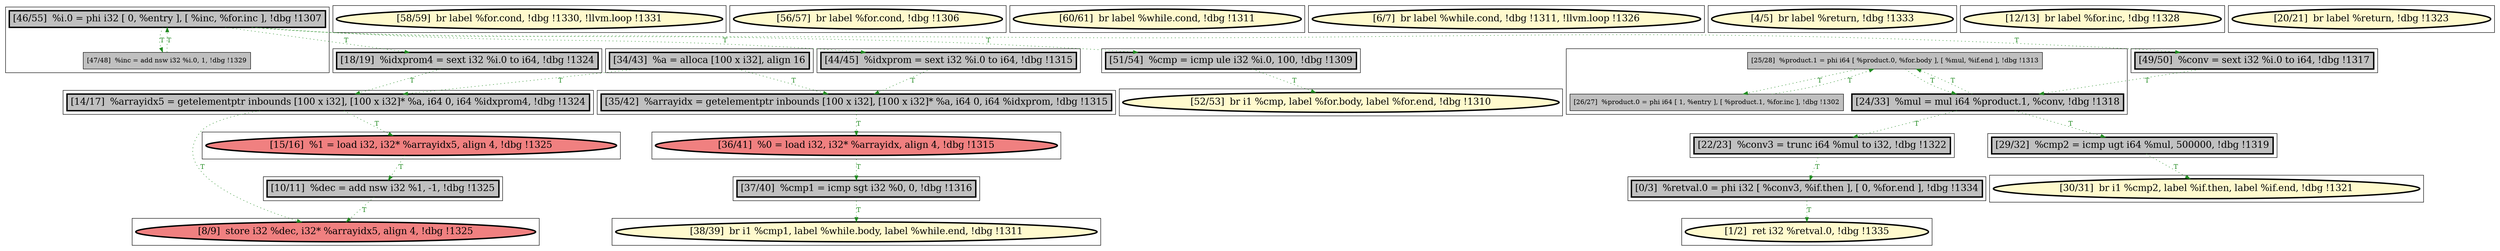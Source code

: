 
digraph G {



node150->node149 [style=dotted,color=forestgreen,label="T",fontcolor=forestgreen ]
node150->node143 [style=dotted,color=forestgreen,label="T",fontcolor=forestgreen ]
node156->node154 [style=dotted,color=forestgreen,label="T",fontcolor=forestgreen ]
node147->node142 [style=dotted,color=forestgreen,label="T",fontcolor=forestgreen ]
node155->node146 [style=dotted,color=forestgreen,label="T",fontcolor=forestgreen ]
node155->node156 [style=dotted,color=forestgreen,label="T",fontcolor=forestgreen ]
node140->node139 [style=dotted,color=forestgreen,label="T",fontcolor=forestgreen ]
node155->node166 [style=dotted,color=forestgreen,label="T",fontcolor=forestgreen ]
node153->node160 [style=dotted,color=forestgreen,label="T",fontcolor=forestgreen ]
node147->node153 [style=dotted,color=forestgreen,label="T",fontcolor=forestgreen ]
node160->node165 [style=dotted,color=forestgreen,label="T",fontcolor=forestgreen ]
node142->node139 [style=dotted,color=forestgreen,label="T",fontcolor=forestgreen ]
node145->node140 [style=dotted,color=forestgreen,label="T",fontcolor=forestgreen ]
node156->node155 [style=dotted,color=forestgreen,label="T",fontcolor=forestgreen ]
node136->node148 [style=dotted,color=forestgreen,label="T",fontcolor=forestgreen ]
node150->node163 [style=dotted,color=forestgreen,label="T",fontcolor=forestgreen ]
node163->node151 [style=dotted,color=forestgreen,label="T",fontcolor=forestgreen ]
node149->node150 [style=dotted,color=forestgreen,label="T",fontcolor=forestgreen ]
node158->node155 [style=dotted,color=forestgreen,label="T",fontcolor=forestgreen ]
node159->node153 [style=dotted,color=forestgreen,label="T",fontcolor=forestgreen ]
node165->node152 [style=dotted,color=forestgreen,label="T",fontcolor=forestgreen ]
node150->node159 [style=dotted,color=forestgreen,label="T",fontcolor=forestgreen ]
node142->node145 [style=dotted,color=forestgreen,label="T",fontcolor=forestgreen ]
node150->node158 [style=dotted,color=forestgreen,label="T",fontcolor=forestgreen ]
node154->node156 [style=dotted,color=forestgreen,label="T",fontcolor=forestgreen ]
node166->node162 [style=dotted,color=forestgreen,label="T",fontcolor=forestgreen ]
node143->node142 [style=dotted,color=forestgreen,label="T",fontcolor=forestgreen ]
node146->node136 [style=dotted,color=forestgreen,label="T",fontcolor=forestgreen ]


subgraph cluster27 {


node166 [penwidth=3.0,fontsize=20,fillcolor=grey,label="[29/32]  %cmp2 = icmp ugt i64 %mul, 500000, !dbg !1319",shape=rectangle,style=filled ]



}

subgraph cluster26 {


node165 [penwidth=3.0,fontsize=20,fillcolor=grey,label="[37/40]  %cmp1 = icmp sgt i32 %0, 0, !dbg !1316",shape=rectangle,style=filled ]



}

subgraph cluster25 {


node164 [penwidth=3.0,fontsize=20,fillcolor=lemonchiffon,label="[58/59]  br label %for.cond, !dbg !1330, !llvm.loop !1331",shape=ellipse,style=filled ]



}

subgraph cluster24 {


node163 [penwidth=3.0,fontsize=20,fillcolor=grey,label="[51/54]  %cmp = icmp ule i32 %i.0, 100, !dbg !1309",shape=rectangle,style=filled ]



}

subgraph cluster22 {


node161 [penwidth=3.0,fontsize=20,fillcolor=lemonchiffon,label="[56/57]  br label %for.cond, !dbg !1306",shape=ellipse,style=filled ]



}

subgraph cluster20 {


node159 [penwidth=3.0,fontsize=20,fillcolor=grey,label="[44/45]  %idxprom = sext i32 %i.0 to i64, !dbg !1315",shape=rectangle,style=filled ]



}

subgraph cluster18 {


node157 [penwidth=3.0,fontsize=20,fillcolor=lemonchiffon,label="[60/61]  br label %while.cond, !dbg !1311",shape=ellipse,style=filled ]



}

subgraph cluster16 {


node153 [penwidth=3.0,fontsize=20,fillcolor=grey,label="[35/42]  %arrayidx = getelementptr inbounds [100 x i32], [100 x i32]* %a, i64 0, i64 %idxprom, !dbg !1315",shape=rectangle,style=filled ]



}

subgraph cluster17 {


node156 [fillcolor=grey,label="[25/28]  %product.1 = phi i64 [ %product.0, %for.body ], [ %mul, %if.end ], !dbg !1313",shape=rectangle,style=filled ]
node154 [fillcolor=grey,label="[26/27]  %product.0 = phi i64 [ 1, %entry ], [ %product.1, %for.inc ], !dbg !1302",shape=rectangle,style=filled ]
node155 [penwidth=3.0,fontsize=20,fillcolor=grey,label="[24/33]  %mul = mul i64 %product.1, %conv, !dbg !1318",shape=rectangle,style=filled ]



}

subgraph cluster4 {


node140 [penwidth=3.0,fontsize=20,fillcolor=grey,label="[10/11]  %dec = add nsw i32 %1, -1, !dbg !1325",shape=rectangle,style=filled ]



}

subgraph cluster3 {


node139 [penwidth=3.0,fontsize=20,fillcolor=lightcoral,label="[8/9]  store i32 %dec, i32* %arrayidx5, align 4, !dbg !1325",shape=ellipse,style=filled ]



}

subgraph cluster2 {


node138 [penwidth=3.0,fontsize=20,fillcolor=lemonchiffon,label="[6/7]  br label %while.cond, !dbg !1311, !llvm.loop !1326",shape=ellipse,style=filled ]



}

subgraph cluster1 {


node137 [penwidth=3.0,fontsize=20,fillcolor=lemonchiffon,label="[4/5]  br label %return, !dbg !1333",shape=ellipse,style=filled ]



}

subgraph cluster12 {


node148 [penwidth=3.0,fontsize=20,fillcolor=lemonchiffon,label="[1/2]  ret i32 %retval.0, !dbg !1335",shape=ellipse,style=filled ]



}

subgraph cluster5 {


node141 [penwidth=3.0,fontsize=20,fillcolor=lemonchiffon,label="[12/13]  br label %for.inc, !dbg !1328",shape=ellipse,style=filled ]



}

subgraph cluster0 {


node136 [penwidth=3.0,fontsize=20,fillcolor=grey,label="[0/3]  %retval.0 = phi i32 [ %conv3, %if.then ], [ 0, %for.end ], !dbg !1334",shape=rectangle,style=filled ]



}

subgraph cluster6 {


node142 [penwidth=3.0,fontsize=20,fillcolor=grey,label="[14/17]  %arrayidx5 = getelementptr inbounds [100 x i32], [100 x i32]* %a, i64 0, i64 %idxprom4, !dbg !1324",shape=rectangle,style=filled ]



}

subgraph cluster14 {


node151 [penwidth=3.0,fontsize=20,fillcolor=lemonchiffon,label="[52/53]  br i1 %cmp, label %for.body, label %for.end, !dbg !1310",shape=ellipse,style=filled ]



}

subgraph cluster7 {


node143 [penwidth=3.0,fontsize=20,fillcolor=grey,label="[18/19]  %idxprom4 = sext i32 %i.0 to i64, !dbg !1324",shape=rectangle,style=filled ]



}

subgraph cluster23 {


node162 [penwidth=3.0,fontsize=20,fillcolor=lemonchiffon,label="[30/31]  br i1 %cmp2, label %if.then, label %if.end, !dbg !1321",shape=ellipse,style=filled ]



}

subgraph cluster8 {


node144 [penwidth=3.0,fontsize=20,fillcolor=lemonchiffon,label="[20/21]  br label %return, !dbg !1323",shape=ellipse,style=filled ]



}

subgraph cluster21 {


node160 [penwidth=3.0,fontsize=20,fillcolor=lightcoral,label="[36/41]  %0 = load i32, i32* %arrayidx, align 4, !dbg !1315",shape=ellipse,style=filled ]



}

subgraph cluster9 {


node145 [penwidth=3.0,fontsize=20,fillcolor=lightcoral,label="[15/16]  %1 = load i32, i32* %arrayidx5, align 4, !dbg !1325",shape=ellipse,style=filled ]



}

subgraph cluster19 {


node158 [penwidth=3.0,fontsize=20,fillcolor=grey,label="[49/50]  %conv = sext i32 %i.0 to i64, !dbg !1317",shape=rectangle,style=filled ]



}

subgraph cluster10 {


node146 [penwidth=3.0,fontsize=20,fillcolor=grey,label="[22/23]  %conv3 = trunc i64 %mul to i32, !dbg !1322",shape=rectangle,style=filled ]



}

subgraph cluster11 {


node147 [penwidth=3.0,fontsize=20,fillcolor=grey,label="[34/43]  %a = alloca [100 x i32], align 16",shape=rectangle,style=filled ]



}

subgraph cluster13 {


node150 [penwidth=3.0,fontsize=20,fillcolor=grey,label="[46/55]  %i.0 = phi i32 [ 0, %entry ], [ %inc, %for.inc ], !dbg !1307",shape=rectangle,style=filled ]
node149 [fillcolor=grey,label="[47/48]  %inc = add nsw i32 %i.0, 1, !dbg !1329",shape=rectangle,style=filled ]



}

subgraph cluster15 {


node152 [penwidth=3.0,fontsize=20,fillcolor=lemonchiffon,label="[38/39]  br i1 %cmp1, label %while.body, label %while.end, !dbg !1311",shape=ellipse,style=filled ]



}

}
